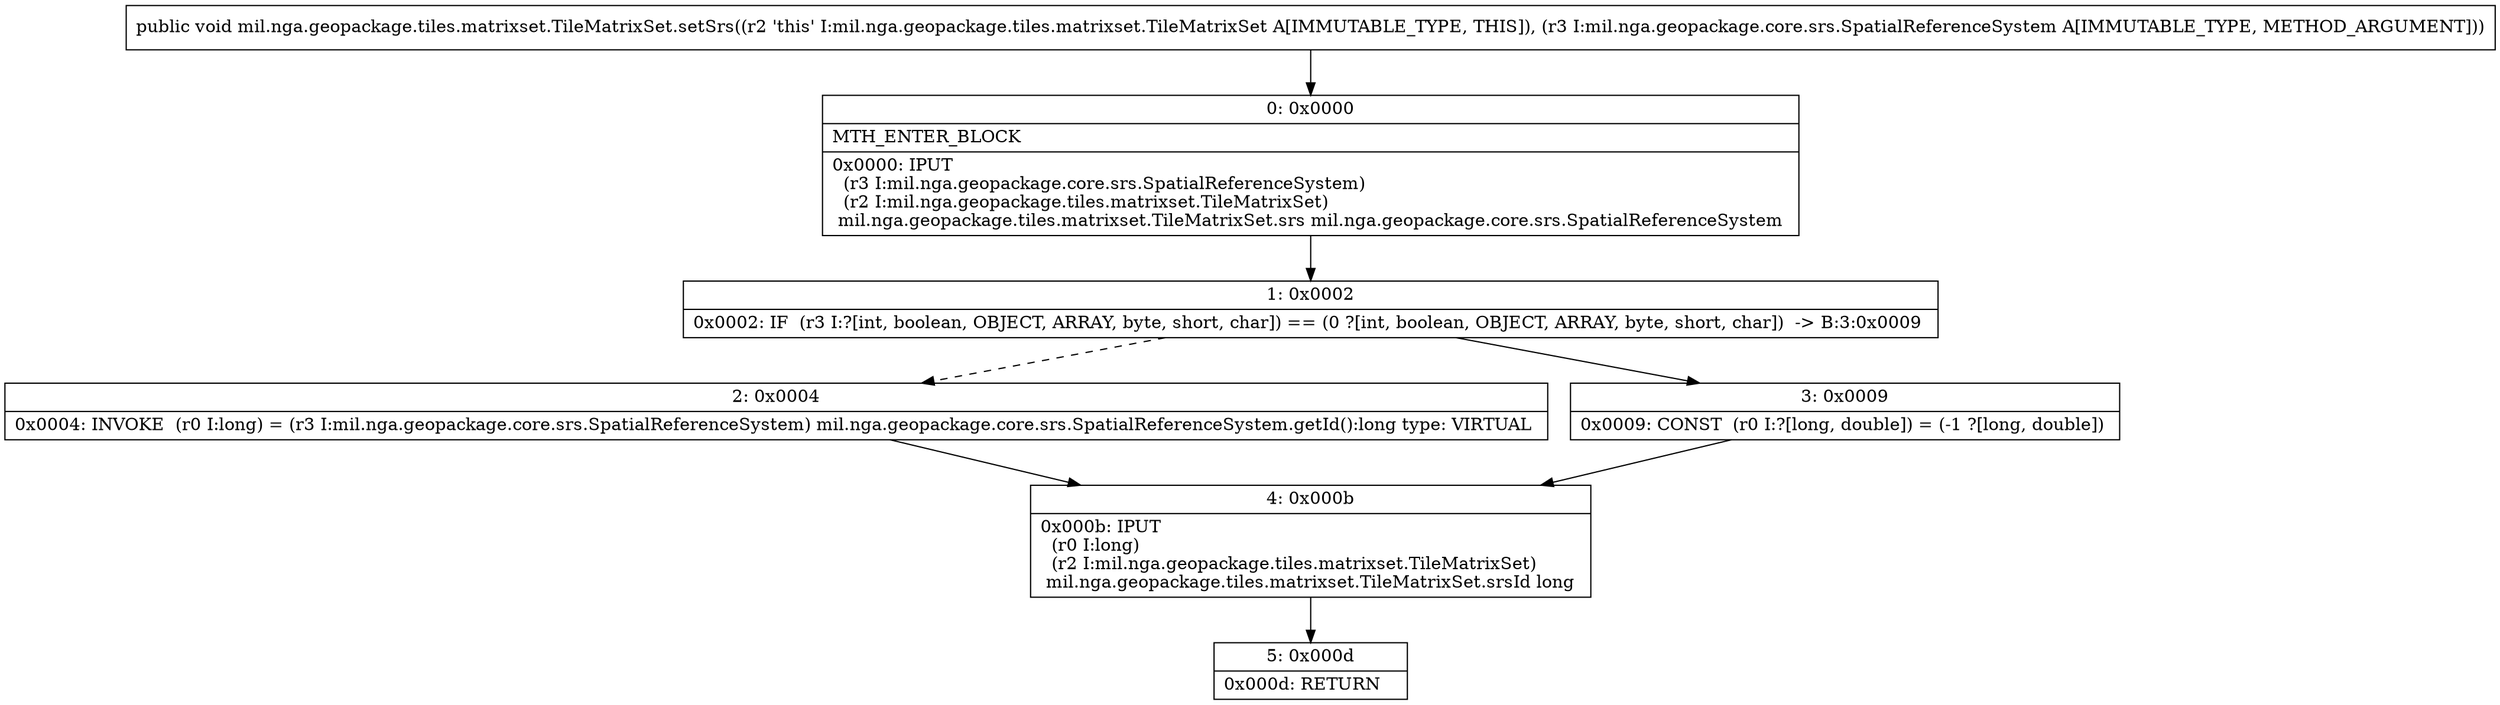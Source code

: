 digraph "CFG formil.nga.geopackage.tiles.matrixset.TileMatrixSet.setSrs(Lmil\/nga\/geopackage\/core\/srs\/SpatialReferenceSystem;)V" {
Node_0 [shape=record,label="{0\:\ 0x0000|MTH_ENTER_BLOCK\l|0x0000: IPUT  \l  (r3 I:mil.nga.geopackage.core.srs.SpatialReferenceSystem)\l  (r2 I:mil.nga.geopackage.tiles.matrixset.TileMatrixSet)\l mil.nga.geopackage.tiles.matrixset.TileMatrixSet.srs mil.nga.geopackage.core.srs.SpatialReferenceSystem \l}"];
Node_1 [shape=record,label="{1\:\ 0x0002|0x0002: IF  (r3 I:?[int, boolean, OBJECT, ARRAY, byte, short, char]) == (0 ?[int, boolean, OBJECT, ARRAY, byte, short, char])  \-\> B:3:0x0009 \l}"];
Node_2 [shape=record,label="{2\:\ 0x0004|0x0004: INVOKE  (r0 I:long) = (r3 I:mil.nga.geopackage.core.srs.SpatialReferenceSystem) mil.nga.geopackage.core.srs.SpatialReferenceSystem.getId():long type: VIRTUAL \l}"];
Node_3 [shape=record,label="{3\:\ 0x0009|0x0009: CONST  (r0 I:?[long, double]) = (\-1 ?[long, double]) \l}"];
Node_4 [shape=record,label="{4\:\ 0x000b|0x000b: IPUT  \l  (r0 I:long)\l  (r2 I:mil.nga.geopackage.tiles.matrixset.TileMatrixSet)\l mil.nga.geopackage.tiles.matrixset.TileMatrixSet.srsId long \l}"];
Node_5 [shape=record,label="{5\:\ 0x000d|0x000d: RETURN   \l}"];
MethodNode[shape=record,label="{public void mil.nga.geopackage.tiles.matrixset.TileMatrixSet.setSrs((r2 'this' I:mil.nga.geopackage.tiles.matrixset.TileMatrixSet A[IMMUTABLE_TYPE, THIS]), (r3 I:mil.nga.geopackage.core.srs.SpatialReferenceSystem A[IMMUTABLE_TYPE, METHOD_ARGUMENT])) }"];
MethodNode -> Node_0;
Node_0 -> Node_1;
Node_1 -> Node_2[style=dashed];
Node_1 -> Node_3;
Node_2 -> Node_4;
Node_3 -> Node_4;
Node_4 -> Node_5;
}

